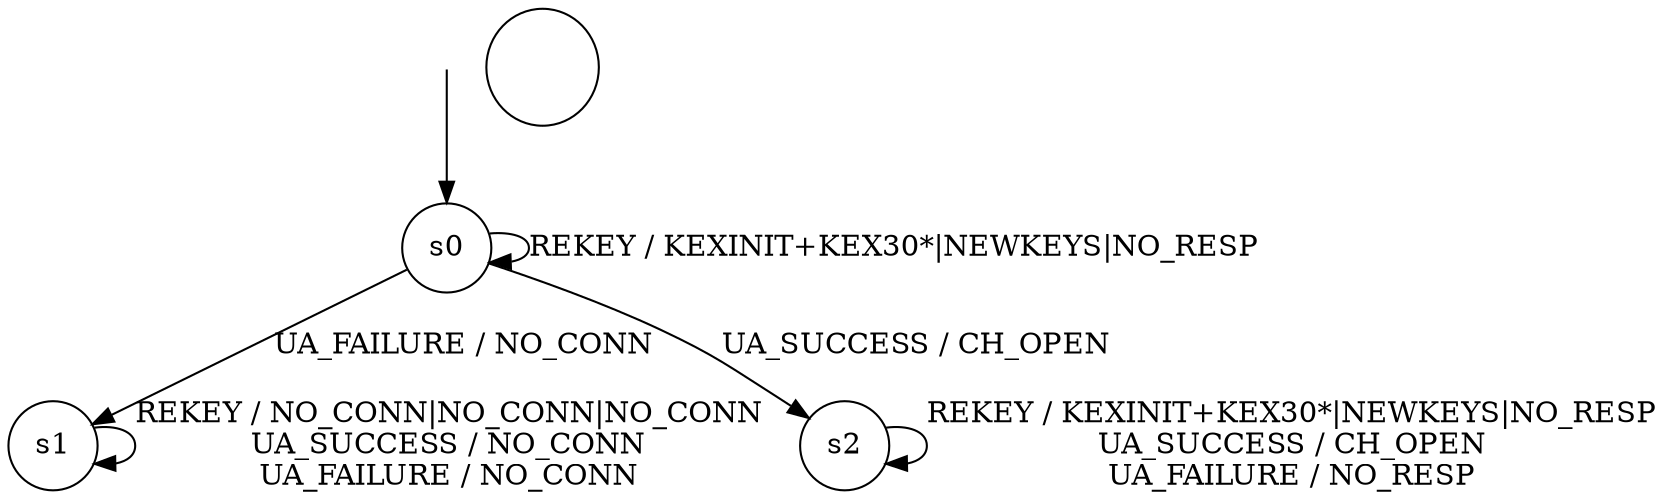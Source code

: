 digraph g {
s0 [label="s0", shape="circle"];
s1 [label="s1", shape="circle"];
s2 [label="s2", shape="circle"];
s0 -> s0  [label="REKEY / KEXINIT+KEX30*|NEWKEYS|NO_RESP"];
s0 -> s2  [label="UA_SUCCESS / CH_OPEN"];
s0 -> s1  [label="UA_FAILURE / NO_CONN"];
s1 -> s1  [label="REKEY / NO_CONN|NO_CONN|NO_CONN
UA_SUCCESS / NO_CONN
UA_FAILURE / NO_CONN"];
s2 -> s2  [label="REKEY / KEXINIT+KEX30*|NEWKEYS|NO_RESP
UA_SUCCESS / CH_OPEN
UA_FAILURE / NO_RESP"];
__start0 [height="0", label="", shape="none", width="0"];
__start0 -> s0;
"\n\n";
}
